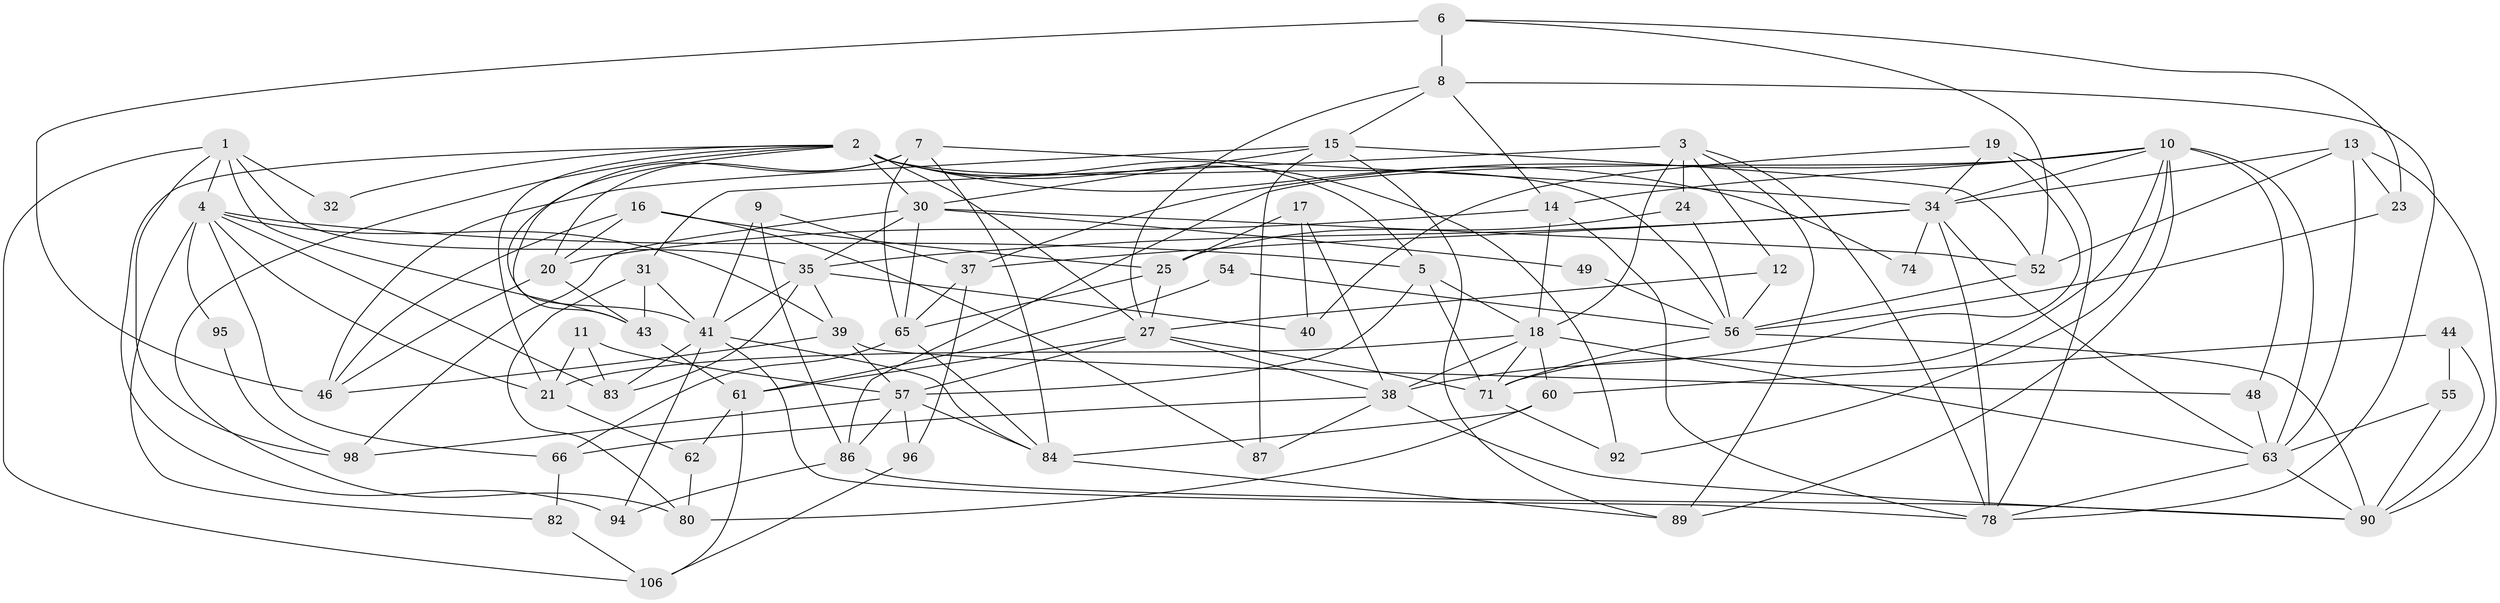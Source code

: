 // Generated by graph-tools (version 1.1) at 2025/23/03/03/25 07:23:58]
// undirected, 68 vertices, 167 edges
graph export_dot {
graph [start="1"]
  node [color=gray90,style=filled];
  1 [super="+53"];
  2 [super="+29"];
  3 [super="+51"];
  4 [super="+33"];
  5 [super="+85"];
  6;
  7 [super="+28"];
  8 [super="+59"];
  9 [super="+36"];
  10 [super="+58"];
  11 [super="+45"];
  12;
  13 [super="+100"];
  14;
  15 [super="+22"];
  16;
  17;
  18 [super="+70"];
  19 [super="+26"];
  20 [super="+47"];
  21 [super="+75"];
  23 [super="+42"];
  24 [super="+81"];
  25 [super="+50"];
  27 [super="+93"];
  30 [super="+77"];
  31;
  32;
  34 [super="+99"];
  35 [super="+73"];
  37 [super="+68"];
  38 [super="+69"];
  39 [super="+103"];
  40;
  41 [super="+79"];
  43;
  44;
  46 [super="+76"];
  48;
  49;
  52 [super="+64"];
  54;
  55;
  56 [super="+72"];
  57 [super="+91"];
  60;
  61 [super="+88"];
  62;
  63 [super="+67"];
  65 [super="+102"];
  66;
  71 [super="+101"];
  74;
  78;
  80;
  82 [super="+97"];
  83;
  84 [super="+105"];
  86;
  87;
  89;
  90 [super="+104"];
  92;
  94;
  95;
  96;
  98;
  106;
  1 -- 98;
  1 -- 32;
  1 -- 106;
  1 -- 43;
  1 -- 35;
  1 -- 4;
  2 -- 30;
  2 -- 5;
  2 -- 32;
  2 -- 74;
  2 -- 41;
  2 -- 21;
  2 -- 80;
  2 -- 27;
  2 -- 92;
  2 -- 94;
  2 -- 56;
  3 -- 78;
  3 -- 12;
  3 -- 31;
  3 -- 89;
  3 -- 24;
  3 -- 18 [weight=2];
  4 -- 83;
  4 -- 39;
  4 -- 66;
  4 -- 95;
  4 -- 21;
  4 -- 5;
  4 -- 82;
  5 -- 71;
  5 -- 57;
  5 -- 18;
  6 -- 23;
  6 -- 46 [weight=2];
  6 -- 52;
  6 -- 8;
  7 -- 84;
  7 -- 43;
  7 -- 65;
  7 -- 20;
  7 -- 34;
  8 -- 78;
  8 -- 15;
  8 -- 27;
  8 -- 14;
  9 -- 86;
  9 -- 37;
  9 -- 41;
  10 -- 37;
  10 -- 89;
  10 -- 14;
  10 -- 34;
  10 -- 48;
  10 -- 63;
  10 -- 92;
  10 -- 86;
  10 -- 71;
  11 -- 57;
  11 -- 83;
  11 -- 21;
  12 -- 27;
  12 -- 56;
  13 -- 34;
  13 -- 52;
  13 -- 23;
  13 -- 63;
  13 -- 90;
  14 -- 18;
  14 -- 78;
  14 -- 20;
  15 -- 89;
  15 -- 30;
  15 -- 87;
  15 -- 46;
  15 -- 52;
  16 -- 20;
  16 -- 87;
  16 -- 46;
  16 -- 25;
  17 -- 25;
  17 -- 40;
  17 -- 38;
  18 -- 21;
  18 -- 60;
  18 -- 71;
  18 -- 38;
  18 -- 63;
  19 -- 78;
  19 -- 34;
  19 -- 40;
  19 -- 38;
  20 -- 46;
  20 -- 43;
  21 -- 62;
  23 -- 56;
  24 -- 25;
  24 -- 56;
  25 -- 27;
  25 -- 65 [weight=2];
  27 -- 38;
  27 -- 57;
  27 -- 61;
  27 -- 71;
  30 -- 35;
  30 -- 49;
  30 -- 65;
  30 -- 98;
  30 -- 52;
  31 -- 43;
  31 -- 80;
  31 -- 41;
  34 -- 35 [weight=2];
  34 -- 74;
  34 -- 78;
  34 -- 63;
  34 -- 37;
  35 -- 83;
  35 -- 39;
  35 -- 40;
  35 -- 41;
  37 -- 65;
  37 -- 96;
  38 -- 66;
  38 -- 87;
  38 -- 90;
  39 -- 46;
  39 -- 48;
  39 -- 57;
  41 -- 83;
  41 -- 94;
  41 -- 78;
  41 -- 84;
  43 -- 61;
  44 -- 60;
  44 -- 55;
  44 -- 90;
  48 -- 63;
  49 -- 56;
  52 -- 56;
  54 -- 61;
  54 -- 56;
  55 -- 90;
  55 -- 63;
  56 -- 90;
  56 -- 71;
  57 -- 96;
  57 -- 98;
  57 -- 84;
  57 -- 86;
  60 -- 80;
  60 -- 84;
  61 -- 106;
  61 -- 62;
  62 -- 80;
  63 -- 78;
  63 -- 90;
  65 -- 66;
  65 -- 84;
  66 -- 82;
  71 -- 92;
  82 -- 106;
  84 -- 89;
  86 -- 90;
  86 -- 94;
  95 -- 98;
  96 -- 106;
}
